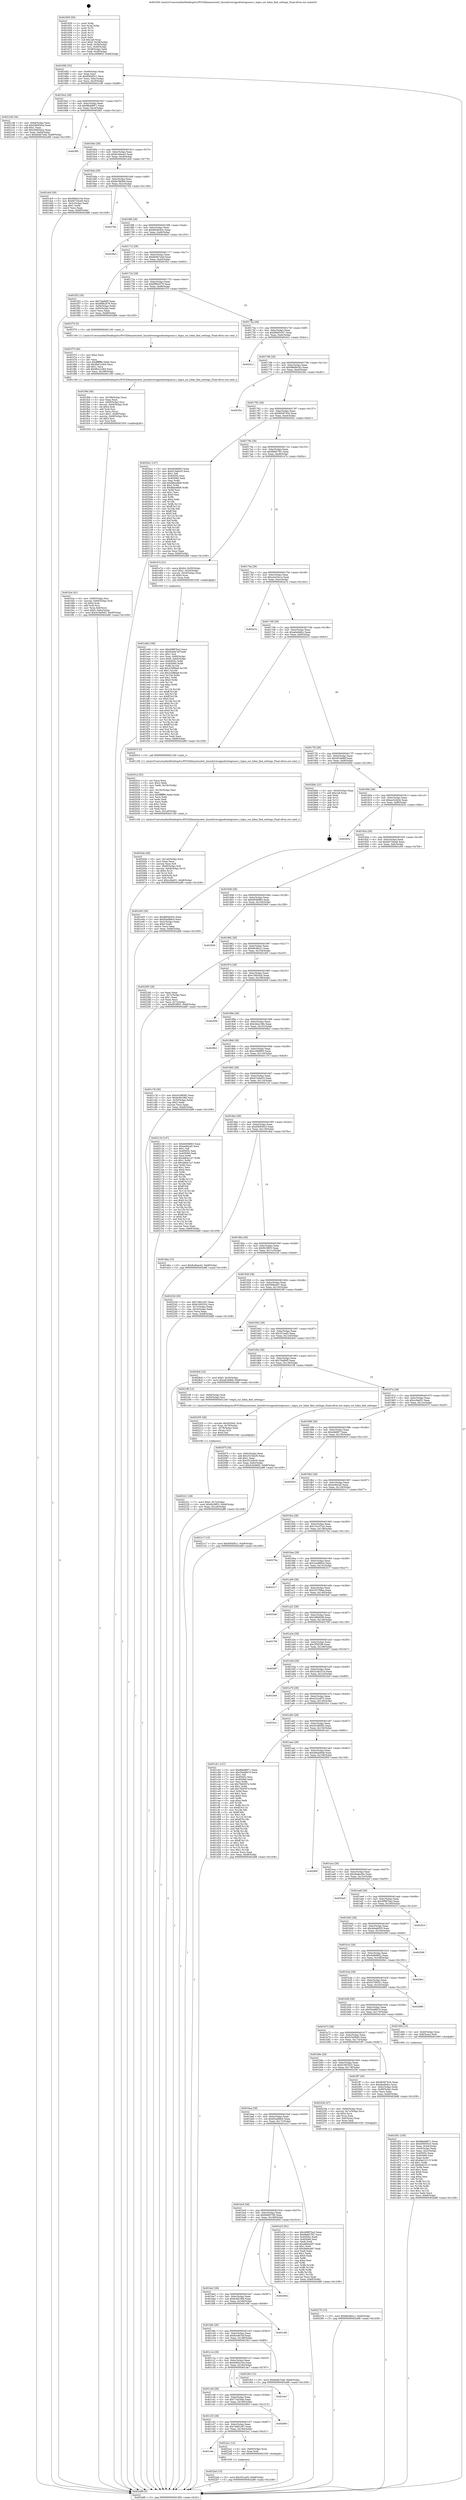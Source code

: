 digraph "0x401650" {
  label = "0x401650 (/mnt/c/Users/mathe/Desktop/tcc/POCII/binaries/extr_linuxdriversgpudrmtegrasor.c_tegra_sor_hdmi_find_settings_Final-ollvm.out::main(0))"
  labelloc = "t"
  node[shape=record]

  Entry [label="",width=0.3,height=0.3,shape=circle,fillcolor=black,style=filled]
  "0x401682" [label="{
     0x401682 [32]\l
     | [instrs]\l
     &nbsp;&nbsp;0x401682 \<+6\>: mov -0xb8(%rbp),%eax\l
     &nbsp;&nbsp;0x401688 \<+2\>: mov %eax,%ecx\l
     &nbsp;&nbsp;0x40168a \<+6\>: sub $0x8564f5c1,%ecx\l
     &nbsp;&nbsp;0x401690 \<+6\>: mov %eax,-0xbc(%rbp)\l
     &nbsp;&nbsp;0x401696 \<+6\>: mov %ecx,-0xc0(%rbp)\l
     &nbsp;&nbsp;0x40169c \<+6\>: je 00000000004021d6 \<main+0xb86\>\l
  }"]
  "0x4021d6" [label="{
     0x4021d6 [34]\l
     | [instrs]\l
     &nbsp;&nbsp;0x4021d6 \<+3\>: mov -0x64(%rbp),%eax\l
     &nbsp;&nbsp;0x4021d9 \<+5\>: sub $0x26693d2a,%eax\l
     &nbsp;&nbsp;0x4021de \<+3\>: add $0x1,%eax\l
     &nbsp;&nbsp;0x4021e1 \<+5\>: add $0x26693d2a,%eax\l
     &nbsp;&nbsp;0x4021e6 \<+3\>: mov %eax,-0x64(%rbp)\l
     &nbsp;&nbsp;0x4021e9 \<+10\>: movl $0x8d4b7e4d,-0xb8(%rbp)\l
     &nbsp;&nbsp;0x4021f3 \<+5\>: jmp 0000000000402a88 \<main+0x1438\>\l
  }"]
  "0x4016a2" [label="{
     0x4016a2 [28]\l
     | [instrs]\l
     &nbsp;&nbsp;0x4016a2 \<+5\>: jmp 00000000004016a7 \<main+0x57\>\l
     &nbsp;&nbsp;0x4016a7 \<+6\>: mov -0xbc(%rbp),%eax\l
     &nbsp;&nbsp;0x4016ad \<+5\>: sub $0x88ab8971,%eax\l
     &nbsp;&nbsp;0x4016b2 \<+6\>: mov %eax,-0xc4(%rbp)\l
     &nbsp;&nbsp;0x4016b8 \<+6\>: je 00000000004028f1 \<main+0x12a1\>\l
  }"]
  Exit [label="",width=0.3,height=0.3,shape=circle,fillcolor=black,style=filled,peripheries=2]
  "0x4028f1" [label="{
     0x4028f1\l
  }", style=dashed]
  "0x4016be" [label="{
     0x4016be [28]\l
     | [instrs]\l
     &nbsp;&nbsp;0x4016be \<+5\>: jmp 00000000004016c3 \<main+0x73\>\l
     &nbsp;&nbsp;0x4016c3 \<+6\>: mov -0xbc(%rbp),%eax\l
     &nbsp;&nbsp;0x4016c9 \<+5\>: sub $0x8c40ae43,%eax\l
     &nbsp;&nbsp;0x4016ce \<+6\>: mov %eax,-0xc8(%rbp)\l
     &nbsp;&nbsp;0x4016d4 \<+6\>: je 0000000000401dc9 \<main+0x779\>\l
  }"]
  "0x4022ad" [label="{
     0x4022ad [15]\l
     | [instrs]\l
     &nbsp;&nbsp;0x4022ad \<+10\>: movl $0x351eaf3,-0xb8(%rbp)\l
     &nbsp;&nbsp;0x4022b7 \<+5\>: jmp 0000000000402a88 \<main+0x1438\>\l
  }"]
  "0x401dc9" [label="{
     0x401dc9 [30]\l
     | [instrs]\l
     &nbsp;&nbsp;0x401dc9 \<+5\>: mov $0x6d62e10a,%eax\l
     &nbsp;&nbsp;0x401dce \<+5\>: mov $0xb6734ce8,%ecx\l
     &nbsp;&nbsp;0x401dd3 \<+3\>: mov -0x2c(%rbp),%edx\l
     &nbsp;&nbsp;0x401dd6 \<+3\>: cmp $0x1,%edx\l
     &nbsp;&nbsp;0x401dd9 \<+3\>: cmovl %ecx,%eax\l
     &nbsp;&nbsp;0x401ddc \<+6\>: mov %eax,-0xb8(%rbp)\l
     &nbsp;&nbsp;0x401de2 \<+5\>: jmp 0000000000402a88 \<main+0x1438\>\l
  }"]
  "0x4016da" [label="{
     0x4016da [28]\l
     | [instrs]\l
     &nbsp;&nbsp;0x4016da \<+5\>: jmp 00000000004016df \<main+0x8f\>\l
     &nbsp;&nbsp;0x4016df \<+6\>: mov -0xbc(%rbp),%eax\l
     &nbsp;&nbsp;0x4016e5 \<+5\>: sub $0x8c5fa0b9,%eax\l
     &nbsp;&nbsp;0x4016ea \<+6\>: mov %eax,-0xcc(%rbp)\l
     &nbsp;&nbsp;0x4016f0 \<+6\>: je 00000000004027bb \<main+0x116b\>\l
  }"]
  "0x401c6e" [label="{
     0x401c6e\l
  }", style=dashed]
  "0x4027bb" [label="{
     0x4027bb\l
  }", style=dashed]
  "0x4016f6" [label="{
     0x4016f6 [28]\l
     | [instrs]\l
     &nbsp;&nbsp;0x4016f6 \<+5\>: jmp 00000000004016fb \<main+0xab\>\l
     &nbsp;&nbsp;0x4016fb \<+6\>: mov -0xbc(%rbp),%eax\l
     &nbsp;&nbsp;0x401701 \<+5\>: sub $0x8d04043c,%eax\l
     &nbsp;&nbsp;0x401706 \<+6\>: mov %eax,-0xd0(%rbp)\l
     &nbsp;&nbsp;0x40170c \<+6\>: je 00000000004028a3 \<main+0x1253\>\l
  }"]
  "0x4022a1" [label="{
     0x4022a1 [12]\l
     | [instrs]\l
     &nbsp;&nbsp;0x4022a1 \<+4\>: mov -0x60(%rbp),%rax\l
     &nbsp;&nbsp;0x4022a5 \<+3\>: mov %rax,%rdi\l
     &nbsp;&nbsp;0x4022a8 \<+5\>: call 0000000000401030 \<free@plt\>\l
     | [calls]\l
     &nbsp;&nbsp;0x401030 \{1\} (unknown)\l
  }"]
  "0x4028a3" [label="{
     0x4028a3\l
  }", style=dashed]
  "0x401712" [label="{
     0x401712 [28]\l
     | [instrs]\l
     &nbsp;&nbsp;0x401712 \<+5\>: jmp 0000000000401717 \<main+0xc7\>\l
     &nbsp;&nbsp;0x401717 \<+6\>: mov -0xbc(%rbp),%eax\l
     &nbsp;&nbsp;0x40171d \<+5\>: sub $0x8d4b7e4d,%eax\l
     &nbsp;&nbsp;0x401722 \<+6\>: mov %eax,-0xd4(%rbp)\l
     &nbsp;&nbsp;0x401728 \<+6\>: je 0000000000401f52 \<main+0x902\>\l
  }"]
  "0x401c52" [label="{
     0x401c52 [28]\l
     | [instrs]\l
     &nbsp;&nbsp;0x401c52 \<+5\>: jmp 0000000000401c57 \<main+0x607\>\l
     &nbsp;&nbsp;0x401c57 \<+6\>: mov -0xbc(%rbp),%eax\l
     &nbsp;&nbsp;0x401c5d \<+5\>: sub $0x7e8d1e97,%eax\l
     &nbsp;&nbsp;0x401c62 \<+6\>: mov %eax,-0x194(%rbp)\l
     &nbsp;&nbsp;0x401c68 \<+6\>: je 00000000004022a1 \<main+0xc51\>\l
  }"]
  "0x401f52" [label="{
     0x401f52 [30]\l
     | [instrs]\l
     &nbsp;&nbsp;0x401f52 \<+5\>: mov $0x76afb85,%eax\l
     &nbsp;&nbsp;0x401f57 \<+5\>: mov $0x8f9b2079,%ecx\l
     &nbsp;&nbsp;0x401f5c \<+3\>: mov -0x64(%rbp),%edx\l
     &nbsp;&nbsp;0x401f5f \<+3\>: cmp -0x54(%rbp),%edx\l
     &nbsp;&nbsp;0x401f62 \<+3\>: cmovl %ecx,%eax\l
     &nbsp;&nbsp;0x401f65 \<+6\>: mov %eax,-0xb8(%rbp)\l
     &nbsp;&nbsp;0x401f6b \<+5\>: jmp 0000000000402a88 \<main+0x1438\>\l
  }"]
  "0x40172e" [label="{
     0x40172e [28]\l
     | [instrs]\l
     &nbsp;&nbsp;0x40172e \<+5\>: jmp 0000000000401733 \<main+0xe3\>\l
     &nbsp;&nbsp;0x401733 \<+6\>: mov -0xbc(%rbp),%eax\l
     &nbsp;&nbsp;0x401739 \<+5\>: sub $0x8f9b2079,%eax\l
     &nbsp;&nbsp;0x40173e \<+6\>: mov %eax,-0xd8(%rbp)\l
     &nbsp;&nbsp;0x401744 \<+6\>: je 0000000000401f70 \<main+0x920\>\l
  }"]
  "0x402863" [label="{
     0x402863\l
  }", style=dashed]
  "0x401f70" [label="{
     0x401f70 [5]\l
     | [instrs]\l
     &nbsp;&nbsp;0x401f70 \<+5\>: call 0000000000401160 \<next_i\>\l
     | [calls]\l
     &nbsp;&nbsp;0x401160 \{1\} (/mnt/c/Users/mathe/Desktop/tcc/POCII/binaries/extr_linuxdriversgpudrmtegrasor.c_tegra_sor_hdmi_find_settings_Final-ollvm.out::next_i)\l
  }"]
  "0x40174a" [label="{
     0x40174a [28]\l
     | [instrs]\l
     &nbsp;&nbsp;0x40174a \<+5\>: jmp 000000000040174f \<main+0xff\>\l
     &nbsp;&nbsp;0x40174f \<+6\>: mov -0xbc(%rbp),%eax\l
     &nbsp;&nbsp;0x401755 \<+5\>: sub $0x98d05347,%eax\l
     &nbsp;&nbsp;0x40175a \<+6\>: mov %eax,-0xdc(%rbp)\l
     &nbsp;&nbsp;0x401760 \<+6\>: je 000000000040241c \<main+0xdcc\>\l
  }"]
  "0x401c36" [label="{
     0x401c36 [28]\l
     | [instrs]\l
     &nbsp;&nbsp;0x401c36 \<+5\>: jmp 0000000000401c3b \<main+0x5eb\>\l
     &nbsp;&nbsp;0x401c3b \<+6\>: mov -0xbc(%rbp),%eax\l
     &nbsp;&nbsp;0x401c41 \<+5\>: sub $0x77af24de,%eax\l
     &nbsp;&nbsp;0x401c46 \<+6\>: mov %eax,-0x190(%rbp)\l
     &nbsp;&nbsp;0x401c4c \<+6\>: je 0000000000402863 \<main+0x1213\>\l
  }"]
  "0x40241c" [label="{
     0x40241c\l
  }", style=dashed]
  "0x401766" [label="{
     0x401766 [28]\l
     | [instrs]\l
     &nbsp;&nbsp;0x401766 \<+5\>: jmp 000000000040176b \<main+0x11b\>\l
     &nbsp;&nbsp;0x40176b \<+6\>: mov -0xbc(%rbp),%eax\l
     &nbsp;&nbsp;0x401771 \<+5\>: sub $0x99b9b343,%eax\l
     &nbsp;&nbsp;0x401776 \<+6\>: mov %eax,-0xe0(%rbp)\l
     &nbsp;&nbsp;0x40177c \<+6\>: je 00000000004022bc \<main+0xc6c\>\l
  }"]
  "0x401de7" [label="{
     0x401de7\l
  }", style=dashed]
  "0x4022bc" [label="{
     0x4022bc\l
  }", style=dashed]
  "0x401782" [label="{
     0x401782 [28]\l
     | [instrs]\l
     &nbsp;&nbsp;0x401782 \<+5\>: jmp 0000000000401787 \<main+0x137\>\l
     &nbsp;&nbsp;0x401787 \<+6\>: mov -0xbc(%rbp),%eax\l
     &nbsp;&nbsp;0x40178d \<+5\>: sub $0x9b587434,%eax\l
     &nbsp;&nbsp;0x401792 \<+6\>: mov %eax,-0xe4(%rbp)\l
     &nbsp;&nbsp;0x401798 \<+6\>: je 00000000004020a1 \<main+0xa51\>\l
  }"]
  "0x402276" [label="{
     0x402276 [15]\l
     | [instrs]\l
     &nbsp;&nbsp;0x402276 \<+10\>: movl $0xb8cd6a1c,-0xb8(%rbp)\l
     &nbsp;&nbsp;0x402280 \<+5\>: jmp 0000000000402a88 \<main+0x1438\>\l
  }"]
  "0x4020a1" [label="{
     0x4020a1 [147]\l
     | [instrs]\l
     &nbsp;&nbsp;0x4020a1 \<+5\>: mov $0xb836fd63,%eax\l
     &nbsp;&nbsp;0x4020a6 \<+5\>: mov $0xd15e6a33,%ecx\l
     &nbsp;&nbsp;0x4020ab \<+2\>: mov $0x1,%dl\l
     &nbsp;&nbsp;0x4020ad \<+7\>: mov 0x40505c,%esi\l
     &nbsp;&nbsp;0x4020b4 \<+7\>: mov 0x405060,%edi\l
     &nbsp;&nbsp;0x4020bb \<+3\>: mov %esi,%r8d\l
     &nbsp;&nbsp;0x4020be \<+7\>: add $0xfbbe48d8,%r8d\l
     &nbsp;&nbsp;0x4020c5 \<+4\>: sub $0x1,%r8d\l
     &nbsp;&nbsp;0x4020c9 \<+7\>: sub $0xfbbe48d8,%r8d\l
     &nbsp;&nbsp;0x4020d0 \<+4\>: imul %r8d,%esi\l
     &nbsp;&nbsp;0x4020d4 \<+3\>: and $0x1,%esi\l
     &nbsp;&nbsp;0x4020d7 \<+3\>: cmp $0x0,%esi\l
     &nbsp;&nbsp;0x4020da \<+4\>: sete %r9b\l
     &nbsp;&nbsp;0x4020de \<+3\>: cmp $0xa,%edi\l
     &nbsp;&nbsp;0x4020e1 \<+4\>: setl %r10b\l
     &nbsp;&nbsp;0x4020e5 \<+3\>: mov %r9b,%r11b\l
     &nbsp;&nbsp;0x4020e8 \<+4\>: xor $0xff,%r11b\l
     &nbsp;&nbsp;0x4020ec \<+3\>: mov %r10b,%bl\l
     &nbsp;&nbsp;0x4020ef \<+3\>: xor $0xff,%bl\l
     &nbsp;&nbsp;0x4020f2 \<+3\>: xor $0x0,%dl\l
     &nbsp;&nbsp;0x4020f5 \<+3\>: mov %r11b,%r14b\l
     &nbsp;&nbsp;0x4020f8 \<+4\>: and $0x0,%r14b\l
     &nbsp;&nbsp;0x4020fc \<+3\>: and %dl,%r9b\l
     &nbsp;&nbsp;0x4020ff \<+3\>: mov %bl,%r15b\l
     &nbsp;&nbsp;0x402102 \<+4\>: and $0x0,%r15b\l
     &nbsp;&nbsp;0x402106 \<+3\>: and %dl,%r10b\l
     &nbsp;&nbsp;0x402109 \<+3\>: or %r9b,%r14b\l
     &nbsp;&nbsp;0x40210c \<+3\>: or %r10b,%r15b\l
     &nbsp;&nbsp;0x40210f \<+3\>: xor %r15b,%r14b\l
     &nbsp;&nbsp;0x402112 \<+3\>: or %bl,%r11b\l
     &nbsp;&nbsp;0x402115 \<+4\>: xor $0xff,%r11b\l
     &nbsp;&nbsp;0x402119 \<+3\>: or $0x0,%dl\l
     &nbsp;&nbsp;0x40211c \<+3\>: and %dl,%r11b\l
     &nbsp;&nbsp;0x40211f \<+3\>: or %r11b,%r14b\l
     &nbsp;&nbsp;0x402122 \<+4\>: test $0x1,%r14b\l
     &nbsp;&nbsp;0x402126 \<+3\>: cmovne %ecx,%eax\l
     &nbsp;&nbsp;0x402129 \<+6\>: mov %eax,-0xb8(%rbp)\l
     &nbsp;&nbsp;0x40212f \<+5\>: jmp 0000000000402a88 \<main+0x1438\>\l
  }"]
  "0x40179e" [label="{
     0x40179e [28]\l
     | [instrs]\l
     &nbsp;&nbsp;0x40179e \<+5\>: jmp 00000000004017a3 \<main+0x153\>\l
     &nbsp;&nbsp;0x4017a3 \<+6\>: mov -0xbc(%rbp),%eax\l
     &nbsp;&nbsp;0x4017a9 \<+5\>: sub $0x9b8d75f1,%eax\l
     &nbsp;&nbsp;0x4017ae \<+6\>: mov %eax,-0xe8(%rbp)\l
     &nbsp;&nbsp;0x4017b4 \<+6\>: je 0000000000401e7e \<main+0x82e\>\l
  }"]
  "0x402221" [label="{
     0x402221 [28]\l
     | [instrs]\l
     &nbsp;&nbsp;0x402221 \<+7\>: movl $0x0,-0x7c(%rbp)\l
     &nbsp;&nbsp;0x402228 \<+10\>: movl $0xf0c5ff25,-0xb8(%rbp)\l
     &nbsp;&nbsp;0x402232 \<+6\>: mov %eax,-0x1a4(%rbp)\l
     &nbsp;&nbsp;0x402238 \<+5\>: jmp 0000000000402a88 \<main+0x1438\>\l
  }"]
  "0x401e7e" [label="{
     0x401e7e [31]\l
     | [instrs]\l
     &nbsp;&nbsp;0x401e7e \<+8\>: movq $0x64,-0x50(%rbp)\l
     &nbsp;&nbsp;0x401e86 \<+7\>: movl $0x1,-0x54(%rbp)\l
     &nbsp;&nbsp;0x401e8d \<+4\>: movslq -0x54(%rbp),%rax\l
     &nbsp;&nbsp;0x401e91 \<+4\>: shl $0x4,%rax\l
     &nbsp;&nbsp;0x401e95 \<+3\>: mov %rax,%rdi\l
     &nbsp;&nbsp;0x401e98 \<+5\>: call 0000000000401050 \<malloc@plt\>\l
     | [calls]\l
     &nbsp;&nbsp;0x401050 \{1\} (unknown)\l
  }"]
  "0x4017ba" [label="{
     0x4017ba [28]\l
     | [instrs]\l
     &nbsp;&nbsp;0x4017ba \<+5\>: jmp 00000000004017bf \<main+0x16f\>\l
     &nbsp;&nbsp;0x4017bf \<+6\>: mov -0xbc(%rbp),%eax\l
     &nbsp;&nbsp;0x4017c5 \<+5\>: sub $0xa2a33a1a,%eax\l
     &nbsp;&nbsp;0x4017ca \<+6\>: mov %eax,-0xec(%rbp)\l
     &nbsp;&nbsp;0x4017d0 \<+6\>: je 0000000000402a7e \<main+0x142e\>\l
  }"]
  "0x402205" [label="{
     0x402205 [28]\l
     | [instrs]\l
     &nbsp;&nbsp;0x402205 \<+10\>: movabs $0x4030d1,%rdi\l
     &nbsp;&nbsp;0x40220f \<+4\>: mov %rax,-0x78(%rbp)\l
     &nbsp;&nbsp;0x402213 \<+4\>: mov -0x78(%rbp),%rax\l
     &nbsp;&nbsp;0x402217 \<+3\>: mov (%rax),%rsi\l
     &nbsp;&nbsp;0x40221a \<+2\>: mov $0x0,%al\l
     &nbsp;&nbsp;0x40221c \<+5\>: call 0000000000401040 \<printf@plt\>\l
     | [calls]\l
     &nbsp;&nbsp;0x401040 \{1\} (unknown)\l
  }"]
  "0x402a7e" [label="{
     0x402a7e\l
  }", style=dashed]
  "0x4017d6" [label="{
     0x4017d6 [28]\l
     | [instrs]\l
     &nbsp;&nbsp;0x4017d6 \<+5\>: jmp 00000000004017db \<main+0x18b\>\l
     &nbsp;&nbsp;0x4017db \<+6\>: mov -0xbc(%rbp),%eax\l
     &nbsp;&nbsp;0x4017e1 \<+5\>: sub $0xa6a9e8cc,%eax\l
     &nbsp;&nbsp;0x4017e6 \<+6\>: mov %eax,-0xf0(%rbp)\l
     &nbsp;&nbsp;0x4017ec \<+6\>: je 0000000000402015 \<main+0x9c5\>\l
  }"]
  "0x40204e" [label="{
     0x40204e [49]\l
     | [instrs]\l
     &nbsp;&nbsp;0x40204e \<+6\>: mov -0x1a0(%rbp),%ecx\l
     &nbsp;&nbsp;0x402054 \<+3\>: imul %eax,%ecx\l
     &nbsp;&nbsp;0x402057 \<+3\>: movslq %ecx,%r8\l
     &nbsp;&nbsp;0x40205a \<+4\>: mov -0x60(%rbp),%r9\l
     &nbsp;&nbsp;0x40205e \<+4\>: movslq -0x64(%rbp),%r10\l
     &nbsp;&nbsp;0x402062 \<+4\>: shl $0x4,%r10\l
     &nbsp;&nbsp;0x402066 \<+3\>: add %r10,%r9\l
     &nbsp;&nbsp;0x402069 \<+4\>: mov 0x8(%r9),%r9\l
     &nbsp;&nbsp;0x40206d \<+3\>: mov %r8,(%r9)\l
     &nbsp;&nbsp;0x402070 \<+10\>: movl $0xcc9ad31,-0xb8(%rbp)\l
     &nbsp;&nbsp;0x40207a \<+5\>: jmp 0000000000402a88 \<main+0x1438\>\l
  }"]
  "0x402015" [label="{
     0x402015 [5]\l
     | [instrs]\l
     &nbsp;&nbsp;0x402015 \<+5\>: call 0000000000401160 \<next_i\>\l
     | [calls]\l
     &nbsp;&nbsp;0x401160 \{1\} (/mnt/c/Users/mathe/Desktop/tcc/POCII/binaries/extr_linuxdriversgpudrmtegrasor.c_tegra_sor_hdmi_find_settings_Final-ollvm.out::next_i)\l
  }"]
  "0x4017f2" [label="{
     0x4017f2 [28]\l
     | [instrs]\l
     &nbsp;&nbsp;0x4017f2 \<+5\>: jmp 00000000004017f7 \<main+0x1a7\>\l
     &nbsp;&nbsp;0x4017f7 \<+6\>: mov -0xbc(%rbp),%eax\l
     &nbsp;&nbsp;0x4017fd \<+5\>: sub $0xa81fe86f,%eax\l
     &nbsp;&nbsp;0x401802 \<+6\>: mov %eax,-0xf4(%rbp)\l
     &nbsp;&nbsp;0x401808 \<+6\>: je 00000000004028dc \<main+0x128c\>\l
  }"]
  "0x40201a" [label="{
     0x40201a [52]\l
     | [instrs]\l
     &nbsp;&nbsp;0x40201a \<+2\>: xor %ecx,%ecx\l
     &nbsp;&nbsp;0x40201c \<+5\>: mov $0x2,%edx\l
     &nbsp;&nbsp;0x402021 \<+6\>: mov %edx,-0x19c(%rbp)\l
     &nbsp;&nbsp;0x402027 \<+1\>: cltd\l
     &nbsp;&nbsp;0x402028 \<+6\>: mov -0x19c(%rbp),%esi\l
     &nbsp;&nbsp;0x40202e \<+2\>: idiv %esi\l
     &nbsp;&nbsp;0x402030 \<+6\>: imul $0xfffffffe,%edx,%edx\l
     &nbsp;&nbsp;0x402036 \<+2\>: mov %ecx,%edi\l
     &nbsp;&nbsp;0x402038 \<+2\>: sub %edx,%edi\l
     &nbsp;&nbsp;0x40203a \<+2\>: mov %ecx,%edx\l
     &nbsp;&nbsp;0x40203c \<+3\>: sub $0x1,%edx\l
     &nbsp;&nbsp;0x40203f \<+2\>: add %edx,%edi\l
     &nbsp;&nbsp;0x402041 \<+2\>: sub %edi,%ecx\l
     &nbsp;&nbsp;0x402043 \<+6\>: mov %ecx,-0x1a0(%rbp)\l
     &nbsp;&nbsp;0x402049 \<+5\>: call 0000000000401160 \<next_i\>\l
     | [calls]\l
     &nbsp;&nbsp;0x401160 \{1\} (/mnt/c/Users/mathe/Desktop/tcc/POCII/binaries/extr_linuxdriversgpudrmtegrasor.c_tegra_sor_hdmi_find_settings_Final-ollvm.out::next_i)\l
  }"]
  "0x4028dc" [label="{
     0x4028dc [21]\l
     | [instrs]\l
     &nbsp;&nbsp;0x4028dc \<+3\>: mov -0x34(%rbp),%eax\l
     &nbsp;&nbsp;0x4028df \<+7\>: add $0x1a8,%rsp\l
     &nbsp;&nbsp;0x4028e6 \<+1\>: pop %rbx\l
     &nbsp;&nbsp;0x4028e7 \<+2\>: pop %r12\l
     &nbsp;&nbsp;0x4028e9 \<+2\>: pop %r13\l
     &nbsp;&nbsp;0x4028eb \<+2\>: pop %r14\l
     &nbsp;&nbsp;0x4028ed \<+2\>: pop %r15\l
     &nbsp;&nbsp;0x4028ef \<+1\>: pop %rbp\l
     &nbsp;&nbsp;0x4028f0 \<+1\>: ret\l
  }"]
  "0x40180e" [label="{
     0x40180e [28]\l
     | [instrs]\l
     &nbsp;&nbsp;0x40180e \<+5\>: jmp 0000000000401813 \<main+0x1c3\>\l
     &nbsp;&nbsp;0x401813 \<+6\>: mov -0xbc(%rbp),%eax\l
     &nbsp;&nbsp;0x401819 \<+5\>: sub $0xaa3c4b3e,%eax\l
     &nbsp;&nbsp;0x40181e \<+6\>: mov %eax,-0xf8(%rbp)\l
     &nbsp;&nbsp;0x401824 \<+6\>: je 000000000040263c \<main+0xfec\>\l
  }"]
  "0x401fce" [label="{
     0x401fce [41]\l
     | [instrs]\l
     &nbsp;&nbsp;0x401fce \<+4\>: mov -0x60(%rbp),%rsi\l
     &nbsp;&nbsp;0x401fd2 \<+4\>: movslq -0x64(%rbp),%rdi\l
     &nbsp;&nbsp;0x401fd6 \<+4\>: shl $0x4,%rdi\l
     &nbsp;&nbsp;0x401fda \<+3\>: add %rdi,%rsi\l
     &nbsp;&nbsp;0x401fdd \<+4\>: mov %rax,0x8(%rsi)\l
     &nbsp;&nbsp;0x401fe1 \<+7\>: movl $0x0,-0x6c(%rbp)\l
     &nbsp;&nbsp;0x401fe8 \<+10\>: movl $0x5c5e0b93,-0xb8(%rbp)\l
     &nbsp;&nbsp;0x401ff2 \<+5\>: jmp 0000000000402a88 \<main+0x1438\>\l
  }"]
  "0x40263c" [label="{
     0x40263c\l
  }", style=dashed]
  "0x40182a" [label="{
     0x40182a [28]\l
     | [instrs]\l
     &nbsp;&nbsp;0x40182a \<+5\>: jmp 000000000040182f \<main+0x1df\>\l
     &nbsp;&nbsp;0x40182f \<+6\>: mov -0xbc(%rbp),%eax\l
     &nbsp;&nbsp;0x401835 \<+5\>: sub $0xb6734ce8,%eax\l
     &nbsp;&nbsp;0x40183a \<+6\>: mov %eax,-0xfc(%rbp)\l
     &nbsp;&nbsp;0x401840 \<+6\>: je 0000000000401e05 \<main+0x7b5\>\l
  }"]
  "0x401f9d" [label="{
     0x401f9d [49]\l
     | [instrs]\l
     &nbsp;&nbsp;0x401f9d \<+6\>: mov -0x198(%rbp),%ecx\l
     &nbsp;&nbsp;0x401fa3 \<+3\>: imul %eax,%ecx\l
     &nbsp;&nbsp;0x401fa6 \<+4\>: mov -0x60(%rbp),%rsi\l
     &nbsp;&nbsp;0x401faa \<+4\>: movslq -0x64(%rbp),%rdi\l
     &nbsp;&nbsp;0x401fae \<+4\>: shl $0x4,%rdi\l
     &nbsp;&nbsp;0x401fb2 \<+3\>: add %rdi,%rsi\l
     &nbsp;&nbsp;0x401fb5 \<+2\>: mov %ecx,(%rsi)\l
     &nbsp;&nbsp;0x401fb7 \<+7\>: movl $0x1,-0x68(%rbp)\l
     &nbsp;&nbsp;0x401fbe \<+4\>: movslq -0x68(%rbp),%rsi\l
     &nbsp;&nbsp;0x401fc2 \<+4\>: shl $0x3,%rsi\l
     &nbsp;&nbsp;0x401fc6 \<+3\>: mov %rsi,%rdi\l
     &nbsp;&nbsp;0x401fc9 \<+5\>: call 0000000000401050 \<malloc@plt\>\l
     | [calls]\l
     &nbsp;&nbsp;0x401050 \{1\} (unknown)\l
  }"]
  "0x401e05" [label="{
     0x401e05 [30]\l
     | [instrs]\l
     &nbsp;&nbsp;0x401e05 \<+5\>: mov $0x8d04043c,%eax\l
     &nbsp;&nbsp;0x401e0a \<+5\>: mov $0x65ad89c0,%ecx\l
     &nbsp;&nbsp;0x401e0f \<+3\>: mov -0x2c(%rbp),%edx\l
     &nbsp;&nbsp;0x401e12 \<+3\>: cmp $0x0,%edx\l
     &nbsp;&nbsp;0x401e15 \<+3\>: cmove %ecx,%eax\l
     &nbsp;&nbsp;0x401e18 \<+6\>: mov %eax,-0xb8(%rbp)\l
     &nbsp;&nbsp;0x401e1e \<+5\>: jmp 0000000000402a88 \<main+0x1438\>\l
  }"]
  "0x401846" [label="{
     0x401846 [28]\l
     | [instrs]\l
     &nbsp;&nbsp;0x401846 \<+5\>: jmp 000000000040184b \<main+0x1fb\>\l
     &nbsp;&nbsp;0x40184b \<+6\>: mov -0xbc(%rbp),%eax\l
     &nbsp;&nbsp;0x401851 \<+5\>: sub $0xb836fd63,%eax\l
     &nbsp;&nbsp;0x401856 \<+6\>: mov %eax,-0x100(%rbp)\l
     &nbsp;&nbsp;0x40185c \<+6\>: je 0000000000402949 \<main+0x12f9\>\l
  }"]
  "0x401f75" [label="{
     0x401f75 [40]\l
     | [instrs]\l
     &nbsp;&nbsp;0x401f75 \<+5\>: mov $0x2,%ecx\l
     &nbsp;&nbsp;0x401f7a \<+1\>: cltd\l
     &nbsp;&nbsp;0x401f7b \<+2\>: idiv %ecx\l
     &nbsp;&nbsp;0x401f7d \<+6\>: imul $0xfffffffe,%edx,%ecx\l
     &nbsp;&nbsp;0x401f83 \<+6\>: sub $0x9b41e3b5,%ecx\l
     &nbsp;&nbsp;0x401f89 \<+3\>: add $0x1,%ecx\l
     &nbsp;&nbsp;0x401f8c \<+6\>: add $0x9b41e3b5,%ecx\l
     &nbsp;&nbsp;0x401f92 \<+6\>: mov %ecx,-0x198(%rbp)\l
     &nbsp;&nbsp;0x401f98 \<+5\>: call 0000000000401160 \<next_i\>\l
     | [calls]\l
     &nbsp;&nbsp;0x401160 \{1\} (/mnt/c/Users/mathe/Desktop/tcc/POCII/binaries/extr_linuxdriversgpudrmtegrasor.c_tegra_sor_hdmi_find_settings_Final-ollvm.out::next_i)\l
  }"]
  "0x402949" [label="{
     0x402949\l
  }", style=dashed]
  "0x401862" [label="{
     0x401862 [28]\l
     | [instrs]\l
     &nbsp;&nbsp;0x401862 \<+5\>: jmp 0000000000401867 \<main+0x217\>\l
     &nbsp;&nbsp;0x401867 \<+6\>: mov -0xbc(%rbp),%eax\l
     &nbsp;&nbsp;0x40186d \<+5\>: sub $0xb8cd6a1c,%eax\l
     &nbsp;&nbsp;0x401872 \<+6\>: mov %eax,-0x104(%rbp)\l
     &nbsp;&nbsp;0x401878 \<+6\>: je 0000000000402285 \<main+0xc35\>\l
  }"]
  "0x401c1a" [label="{
     0x401c1a [28]\l
     | [instrs]\l
     &nbsp;&nbsp;0x401c1a \<+5\>: jmp 0000000000401c1f \<main+0x5cf\>\l
     &nbsp;&nbsp;0x401c1f \<+6\>: mov -0xbc(%rbp),%eax\l
     &nbsp;&nbsp;0x401c25 \<+5\>: sub $0x6d62e10a,%eax\l
     &nbsp;&nbsp;0x401c2a \<+6\>: mov %eax,-0x18c(%rbp)\l
     &nbsp;&nbsp;0x401c30 \<+6\>: je 0000000000401de7 \<main+0x797\>\l
  }"]
  "0x402285" [label="{
     0x402285 [28]\l
     | [instrs]\l
     &nbsp;&nbsp;0x402285 \<+2\>: xor %eax,%eax\l
     &nbsp;&nbsp;0x402287 \<+3\>: mov -0x7c(%rbp),%ecx\l
     &nbsp;&nbsp;0x40228a \<+3\>: sub $0x1,%eax\l
     &nbsp;&nbsp;0x40228d \<+2\>: sub %eax,%ecx\l
     &nbsp;&nbsp;0x40228f \<+3\>: mov %ecx,-0x7c(%rbp)\l
     &nbsp;&nbsp;0x402292 \<+10\>: movl $0xf0c5ff25,-0xb8(%rbp)\l
     &nbsp;&nbsp;0x40229c \<+5\>: jmp 0000000000402a88 \<main+0x1438\>\l
  }"]
  "0x40187e" [label="{
     0x40187e [28]\l
     | [instrs]\l
     &nbsp;&nbsp;0x40187e \<+5\>: jmp 0000000000401883 \<main+0x233\>\l
     &nbsp;&nbsp;0x401883 \<+6\>: mov -0xbc(%rbp),%eax\l
     &nbsp;&nbsp;0x401889 \<+5\>: sub $0xc18834c0,%eax\l
     &nbsp;&nbsp;0x40188e \<+6\>: mov %eax,-0x108(%rbp)\l
     &nbsp;&nbsp;0x401894 \<+6\>: je 0000000000402958 \<main+0x1308\>\l
  }"]
  "0x401f43" [label="{
     0x401f43 [15]\l
     | [instrs]\l
     &nbsp;&nbsp;0x401f43 \<+10\>: movl $0x8d4b7e4d,-0xb8(%rbp)\l
     &nbsp;&nbsp;0x401f4d \<+5\>: jmp 0000000000402a88 \<main+0x1438\>\l
  }"]
  "0x402958" [label="{
     0x402958\l
  }", style=dashed]
  "0x40189a" [label="{
     0x40189a [28]\l
     | [instrs]\l
     &nbsp;&nbsp;0x40189a \<+5\>: jmp 000000000040189f \<main+0x24f\>\l
     &nbsp;&nbsp;0x40189f \<+6\>: mov -0xbc(%rbp),%eax\l
     &nbsp;&nbsp;0x4018a5 \<+5\>: sub $0xcbba138e,%eax\l
     &nbsp;&nbsp;0x4018aa \<+6\>: mov %eax,-0x10c(%rbp)\l
     &nbsp;&nbsp;0x4018b0 \<+6\>: je 00000000004028b2 \<main+0x1262\>\l
  }"]
  "0x401bfe" [label="{
     0x401bfe [28]\l
     | [instrs]\l
     &nbsp;&nbsp;0x401bfe \<+5\>: jmp 0000000000401c03 \<main+0x5b3\>\l
     &nbsp;&nbsp;0x401c03 \<+6\>: mov -0xbc(%rbp),%eax\l
     &nbsp;&nbsp;0x401c09 \<+5\>: sub $0x6ce847ef,%eax\l
     &nbsp;&nbsp;0x401c0e \<+6\>: mov %eax,-0x188(%rbp)\l
     &nbsp;&nbsp;0x401c14 \<+6\>: je 0000000000401f43 \<main+0x8f3\>\l
  }"]
  "0x4028b2" [label="{
     0x4028b2\l
  }", style=dashed]
  "0x4018b6" [label="{
     0x4018b6 [28]\l
     | [instrs]\l
     &nbsp;&nbsp;0x4018b6 \<+5\>: jmp 00000000004018bb \<main+0x26b\>\l
     &nbsp;&nbsp;0x4018bb \<+6\>: mov -0xbc(%rbp),%eax\l
     &nbsp;&nbsp;0x4018c1 \<+5\>: sub $0xcc068803,%eax\l
     &nbsp;&nbsp;0x4018c6 \<+6\>: mov %eax,-0x110(%rbp)\l
     &nbsp;&nbsp;0x4018cc \<+6\>: je 0000000000401c78 \<main+0x628\>\l
  }"]
  "0x401c96" [label="{
     0x401c96\l
  }", style=dashed]
  "0x401c78" [label="{
     0x401c78 [30]\l
     | [instrs]\l
     &nbsp;&nbsp;0x401c78 \<+5\>: mov $0x45c88582,%eax\l
     &nbsp;&nbsp;0x401c7d \<+5\>: mov $0x6c6619f4,%ecx\l
     &nbsp;&nbsp;0x401c82 \<+3\>: mov -0x30(%rbp),%edx\l
     &nbsp;&nbsp;0x401c85 \<+3\>: cmp $0x2,%edx\l
     &nbsp;&nbsp;0x401c88 \<+3\>: cmovne %ecx,%eax\l
     &nbsp;&nbsp;0x401c8b \<+6\>: mov %eax,-0xb8(%rbp)\l
     &nbsp;&nbsp;0x401c91 \<+5\>: jmp 0000000000402a88 \<main+0x1438\>\l
  }"]
  "0x4018d2" [label="{
     0x4018d2 [28]\l
     | [instrs]\l
     &nbsp;&nbsp;0x4018d2 \<+5\>: jmp 00000000004018d7 \<main+0x287\>\l
     &nbsp;&nbsp;0x4018d7 \<+6\>: mov -0xbc(%rbp),%eax\l
     &nbsp;&nbsp;0x4018dd \<+5\>: sub $0xd15e6a33,%eax\l
     &nbsp;&nbsp;0x4018e2 \<+6\>: mov %eax,-0x114(%rbp)\l
     &nbsp;&nbsp;0x4018e8 \<+6\>: je 0000000000402134 \<main+0xae4\>\l
  }"]
  "0x402a88" [label="{
     0x402a88 [5]\l
     | [instrs]\l
     &nbsp;&nbsp;0x402a88 \<+5\>: jmp 0000000000401682 \<main+0x32\>\l
  }"]
  "0x401650" [label="{
     0x401650 [50]\l
     | [instrs]\l
     &nbsp;&nbsp;0x401650 \<+1\>: push %rbp\l
     &nbsp;&nbsp;0x401651 \<+3\>: mov %rsp,%rbp\l
     &nbsp;&nbsp;0x401654 \<+2\>: push %r15\l
     &nbsp;&nbsp;0x401656 \<+2\>: push %r14\l
     &nbsp;&nbsp;0x401658 \<+2\>: push %r13\l
     &nbsp;&nbsp;0x40165a \<+2\>: push %r12\l
     &nbsp;&nbsp;0x40165c \<+1\>: push %rbx\l
     &nbsp;&nbsp;0x40165d \<+7\>: sub $0x1a8,%rsp\l
     &nbsp;&nbsp;0x401664 \<+7\>: movl $0x0,-0x34(%rbp)\l
     &nbsp;&nbsp;0x40166b \<+3\>: mov %edi,-0x38(%rbp)\l
     &nbsp;&nbsp;0x40166e \<+4\>: mov %rsi,-0x40(%rbp)\l
     &nbsp;&nbsp;0x401672 \<+3\>: mov -0x38(%rbp),%edi\l
     &nbsp;&nbsp;0x401675 \<+3\>: mov %edi,-0x30(%rbp)\l
     &nbsp;&nbsp;0x401678 \<+10\>: movl $0xcc068803,-0xb8(%rbp)\l
  }"]
  "0x401be2" [label="{
     0x401be2 [28]\l
     | [instrs]\l
     &nbsp;&nbsp;0x401be2 \<+5\>: jmp 0000000000401be7 \<main+0x597\>\l
     &nbsp;&nbsp;0x401be7 \<+6\>: mov -0xbc(%rbp),%eax\l
     &nbsp;&nbsp;0x401bed \<+5\>: sub $0x6c6619f4,%eax\l
     &nbsp;&nbsp;0x401bf2 \<+6\>: mov %eax,-0x184(%rbp)\l
     &nbsp;&nbsp;0x401bf8 \<+6\>: je 0000000000401c96 \<main+0x646\>\l
  }"]
  "0x402134" [label="{
     0x402134 [147]\l
     | [instrs]\l
     &nbsp;&nbsp;0x402134 \<+5\>: mov $0xb836fd63,%eax\l
     &nbsp;&nbsp;0x402139 \<+5\>: mov $0xee842a5,%ecx\l
     &nbsp;&nbsp;0x40213e \<+2\>: mov $0x1,%dl\l
     &nbsp;&nbsp;0x402140 \<+7\>: mov 0x40505c,%esi\l
     &nbsp;&nbsp;0x402147 \<+7\>: mov 0x405060,%edi\l
     &nbsp;&nbsp;0x40214e \<+3\>: mov %esi,%r8d\l
     &nbsp;&nbsp;0x402151 \<+7\>: add $0x4d64c1a7,%r8d\l
     &nbsp;&nbsp;0x402158 \<+4\>: sub $0x1,%r8d\l
     &nbsp;&nbsp;0x40215c \<+7\>: sub $0x4d64c1a7,%r8d\l
     &nbsp;&nbsp;0x402163 \<+4\>: imul %r8d,%esi\l
     &nbsp;&nbsp;0x402167 \<+3\>: and $0x1,%esi\l
     &nbsp;&nbsp;0x40216a \<+3\>: cmp $0x0,%esi\l
     &nbsp;&nbsp;0x40216d \<+4\>: sete %r9b\l
     &nbsp;&nbsp;0x402171 \<+3\>: cmp $0xa,%edi\l
     &nbsp;&nbsp;0x402174 \<+4\>: setl %r10b\l
     &nbsp;&nbsp;0x402178 \<+3\>: mov %r9b,%r11b\l
     &nbsp;&nbsp;0x40217b \<+4\>: xor $0xff,%r11b\l
     &nbsp;&nbsp;0x40217f \<+3\>: mov %r10b,%bl\l
     &nbsp;&nbsp;0x402182 \<+3\>: xor $0xff,%bl\l
     &nbsp;&nbsp;0x402185 \<+3\>: xor $0x0,%dl\l
     &nbsp;&nbsp;0x402188 \<+3\>: mov %r11b,%r14b\l
     &nbsp;&nbsp;0x40218b \<+4\>: and $0x0,%r14b\l
     &nbsp;&nbsp;0x40218f \<+3\>: and %dl,%r9b\l
     &nbsp;&nbsp;0x402192 \<+3\>: mov %bl,%r15b\l
     &nbsp;&nbsp;0x402195 \<+4\>: and $0x0,%r15b\l
     &nbsp;&nbsp;0x402199 \<+3\>: and %dl,%r10b\l
     &nbsp;&nbsp;0x40219c \<+3\>: or %r9b,%r14b\l
     &nbsp;&nbsp;0x40219f \<+3\>: or %r10b,%r15b\l
     &nbsp;&nbsp;0x4021a2 \<+3\>: xor %r15b,%r14b\l
     &nbsp;&nbsp;0x4021a5 \<+3\>: or %bl,%r11b\l
     &nbsp;&nbsp;0x4021a8 \<+4\>: xor $0xff,%r11b\l
     &nbsp;&nbsp;0x4021ac \<+3\>: or $0x0,%dl\l
     &nbsp;&nbsp;0x4021af \<+3\>: and %dl,%r11b\l
     &nbsp;&nbsp;0x4021b2 \<+3\>: or %r11b,%r14b\l
     &nbsp;&nbsp;0x4021b5 \<+4\>: test $0x1,%r14b\l
     &nbsp;&nbsp;0x4021b9 \<+3\>: cmovne %ecx,%eax\l
     &nbsp;&nbsp;0x4021bc \<+6\>: mov %eax,-0xb8(%rbp)\l
     &nbsp;&nbsp;0x4021c2 \<+5\>: jmp 0000000000402a88 \<main+0x1438\>\l
  }"]
  "0x4018ee" [label="{
     0x4018ee [28]\l
     | [instrs]\l
     &nbsp;&nbsp;0x4018ee \<+5\>: jmp 00000000004018f3 \<main+0x2a3\>\l
     &nbsp;&nbsp;0x4018f3 \<+6\>: mov -0xbc(%rbp),%eax\l
     &nbsp;&nbsp;0x4018f9 \<+5\>: sub $0xd5693023,%eax\l
     &nbsp;&nbsp;0x4018fe \<+6\>: mov %eax,-0x118(%rbp)\l
     &nbsp;&nbsp;0x401904 \<+6\>: je 0000000000401dba \<main+0x76a\>\l
  }"]
  "0x402664" [label="{
     0x402664\l
  }", style=dashed]
  "0x401dba" [label="{
     0x401dba [15]\l
     | [instrs]\l
     &nbsp;&nbsp;0x401dba \<+10\>: movl $0x8c40ae43,-0xb8(%rbp)\l
     &nbsp;&nbsp;0x401dc4 \<+5\>: jmp 0000000000402a88 \<main+0x1438\>\l
  }"]
  "0x40190a" [label="{
     0x40190a [28]\l
     | [instrs]\l
     &nbsp;&nbsp;0x40190a \<+5\>: jmp 000000000040190f \<main+0x2bf\>\l
     &nbsp;&nbsp;0x40190f \<+6\>: mov -0xbc(%rbp),%eax\l
     &nbsp;&nbsp;0x401915 \<+5\>: sub $0xf0c5ff25,%eax\l
     &nbsp;&nbsp;0x40191a \<+6\>: mov %eax,-0x11c(%rbp)\l
     &nbsp;&nbsp;0x401920 \<+6\>: je 000000000040223d \<main+0xbed\>\l
  }"]
  "0x401e9d" [label="{
     0x401e9d [166]\l
     | [instrs]\l
     &nbsp;&nbsp;0x401e9d \<+5\>: mov $0x49887ba2,%ecx\l
     &nbsp;&nbsp;0x401ea2 \<+5\>: mov $0x6ce847ef,%edx\l
     &nbsp;&nbsp;0x401ea7 \<+3\>: mov $0x1,%sil\l
     &nbsp;&nbsp;0x401eaa \<+4\>: mov %rax,-0x60(%rbp)\l
     &nbsp;&nbsp;0x401eae \<+7\>: movl $0x0,-0x64(%rbp)\l
     &nbsp;&nbsp;0x401eb5 \<+8\>: mov 0x40505c,%r8d\l
     &nbsp;&nbsp;0x401ebd \<+8\>: mov 0x405060,%r9d\l
     &nbsp;&nbsp;0x401ec5 \<+3\>: mov %r8d,%r10d\l
     &nbsp;&nbsp;0x401ec8 \<+7\>: add $0x2c5f8da9,%r10d\l
     &nbsp;&nbsp;0x401ecf \<+4\>: sub $0x1,%r10d\l
     &nbsp;&nbsp;0x401ed3 \<+7\>: sub $0x2c5f8da9,%r10d\l
     &nbsp;&nbsp;0x401eda \<+4\>: imul %r10d,%r8d\l
     &nbsp;&nbsp;0x401ede \<+4\>: and $0x1,%r8d\l
     &nbsp;&nbsp;0x401ee2 \<+4\>: cmp $0x0,%r8d\l
     &nbsp;&nbsp;0x401ee6 \<+4\>: sete %r11b\l
     &nbsp;&nbsp;0x401eea \<+4\>: cmp $0xa,%r9d\l
     &nbsp;&nbsp;0x401eee \<+3\>: setl %bl\l
     &nbsp;&nbsp;0x401ef1 \<+3\>: mov %r11b,%r14b\l
     &nbsp;&nbsp;0x401ef4 \<+4\>: xor $0xff,%r14b\l
     &nbsp;&nbsp;0x401ef8 \<+3\>: mov %bl,%r15b\l
     &nbsp;&nbsp;0x401efb \<+4\>: xor $0xff,%r15b\l
     &nbsp;&nbsp;0x401eff \<+4\>: xor $0x0,%sil\l
     &nbsp;&nbsp;0x401f03 \<+3\>: mov %r14b,%r12b\l
     &nbsp;&nbsp;0x401f06 \<+4\>: and $0x0,%r12b\l
     &nbsp;&nbsp;0x401f0a \<+3\>: and %sil,%r11b\l
     &nbsp;&nbsp;0x401f0d \<+3\>: mov %r15b,%r13b\l
     &nbsp;&nbsp;0x401f10 \<+4\>: and $0x0,%r13b\l
     &nbsp;&nbsp;0x401f14 \<+3\>: and %sil,%bl\l
     &nbsp;&nbsp;0x401f17 \<+3\>: or %r11b,%r12b\l
     &nbsp;&nbsp;0x401f1a \<+3\>: or %bl,%r13b\l
     &nbsp;&nbsp;0x401f1d \<+3\>: xor %r13b,%r12b\l
     &nbsp;&nbsp;0x401f20 \<+3\>: or %r15b,%r14b\l
     &nbsp;&nbsp;0x401f23 \<+4\>: xor $0xff,%r14b\l
     &nbsp;&nbsp;0x401f27 \<+4\>: or $0x0,%sil\l
     &nbsp;&nbsp;0x401f2b \<+3\>: and %sil,%r14b\l
     &nbsp;&nbsp;0x401f2e \<+3\>: or %r14b,%r12b\l
     &nbsp;&nbsp;0x401f31 \<+4\>: test $0x1,%r12b\l
     &nbsp;&nbsp;0x401f35 \<+3\>: cmovne %edx,%ecx\l
     &nbsp;&nbsp;0x401f38 \<+6\>: mov %ecx,-0xb8(%rbp)\l
     &nbsp;&nbsp;0x401f3e \<+5\>: jmp 0000000000402a88 \<main+0x1438\>\l
  }"]
  "0x40223d" [label="{
     0x40223d [30]\l
     | [instrs]\l
     &nbsp;&nbsp;0x40223d \<+5\>: mov $0x7e8d1e97,%eax\l
     &nbsp;&nbsp;0x402242 \<+5\>: mov $0x61803532,%ecx\l
     &nbsp;&nbsp;0x402247 \<+3\>: mov -0x7c(%rbp),%edx\l
     &nbsp;&nbsp;0x40224a \<+3\>: cmp -0x54(%rbp),%edx\l
     &nbsp;&nbsp;0x40224d \<+3\>: cmovl %ecx,%eax\l
     &nbsp;&nbsp;0x402250 \<+6\>: mov %eax,-0xb8(%rbp)\l
     &nbsp;&nbsp;0x402256 \<+5\>: jmp 0000000000402a88 \<main+0x1438\>\l
  }"]
  "0x401926" [label="{
     0x401926 [28]\l
     | [instrs]\l
     &nbsp;&nbsp;0x401926 \<+5\>: jmp 000000000040192b \<main+0x2db\>\l
     &nbsp;&nbsp;0x40192b \<+6\>: mov -0xbc(%rbp),%eax\l
     &nbsp;&nbsp;0x401931 \<+5\>: sub $0xf368a4d7,%eax\l
     &nbsp;&nbsp;0x401936 \<+6\>: mov %eax,-0x120(%rbp)\l
     &nbsp;&nbsp;0x40193c \<+6\>: je 00000000004023f8 \<main+0xda8\>\l
  }"]
  "0x401bc6" [label="{
     0x401bc6 [28]\l
     | [instrs]\l
     &nbsp;&nbsp;0x401bc6 \<+5\>: jmp 0000000000401bcb \<main+0x57b\>\l
     &nbsp;&nbsp;0x401bcb \<+6\>: mov -0xbc(%rbp),%eax\l
     &nbsp;&nbsp;0x401bd1 \<+5\>: sub $0x6bfb5706,%eax\l
     &nbsp;&nbsp;0x401bd6 \<+6\>: mov %eax,-0x180(%rbp)\l
     &nbsp;&nbsp;0x401bdc \<+6\>: je 0000000000402664 \<main+0x1014\>\l
  }"]
  "0x4023f8" [label="{
     0x4023f8\l
  }", style=dashed]
  "0x401942" [label="{
     0x401942 [28]\l
     | [instrs]\l
     &nbsp;&nbsp;0x401942 \<+5\>: jmp 0000000000401947 \<main+0x2f7\>\l
     &nbsp;&nbsp;0x401947 \<+6\>: mov -0xbc(%rbp),%eax\l
     &nbsp;&nbsp;0x40194d \<+5\>: sub $0x351eaf3,%eax\l
     &nbsp;&nbsp;0x401952 \<+6\>: mov %eax,-0x124(%rbp)\l
     &nbsp;&nbsp;0x401958 \<+6\>: je 00000000004028c6 \<main+0x1276\>\l
  }"]
  "0x401e23" [label="{
     0x401e23 [91]\l
     | [instrs]\l
     &nbsp;&nbsp;0x401e23 \<+5\>: mov $0x49887ba2,%eax\l
     &nbsp;&nbsp;0x401e28 \<+5\>: mov $0x9b8d75f1,%ecx\l
     &nbsp;&nbsp;0x401e2d \<+7\>: mov 0x40505c,%edx\l
     &nbsp;&nbsp;0x401e34 \<+7\>: mov 0x405060,%esi\l
     &nbsp;&nbsp;0x401e3b \<+2\>: mov %edx,%edi\l
     &nbsp;&nbsp;0x401e3d \<+6\>: add $0xdd6ee497,%edi\l
     &nbsp;&nbsp;0x401e43 \<+3\>: sub $0x1,%edi\l
     &nbsp;&nbsp;0x401e46 \<+6\>: sub $0xdd6ee497,%edi\l
     &nbsp;&nbsp;0x401e4c \<+3\>: imul %edi,%edx\l
     &nbsp;&nbsp;0x401e4f \<+3\>: and $0x1,%edx\l
     &nbsp;&nbsp;0x401e52 \<+3\>: cmp $0x0,%edx\l
     &nbsp;&nbsp;0x401e55 \<+4\>: sete %r8b\l
     &nbsp;&nbsp;0x401e59 \<+3\>: cmp $0xa,%esi\l
     &nbsp;&nbsp;0x401e5c \<+4\>: setl %r9b\l
     &nbsp;&nbsp;0x401e60 \<+3\>: mov %r8b,%r10b\l
     &nbsp;&nbsp;0x401e63 \<+3\>: and %r9b,%r10b\l
     &nbsp;&nbsp;0x401e66 \<+3\>: xor %r9b,%r8b\l
     &nbsp;&nbsp;0x401e69 \<+3\>: or %r8b,%r10b\l
     &nbsp;&nbsp;0x401e6c \<+4\>: test $0x1,%r10b\l
     &nbsp;&nbsp;0x401e70 \<+3\>: cmovne %ecx,%eax\l
     &nbsp;&nbsp;0x401e73 \<+6\>: mov %eax,-0xb8(%rbp)\l
     &nbsp;&nbsp;0x401e79 \<+5\>: jmp 0000000000402a88 \<main+0x1438\>\l
  }"]
  "0x4028c6" [label="{
     0x4028c6 [22]\l
     | [instrs]\l
     &nbsp;&nbsp;0x4028c6 \<+7\>: movl $0x0,-0x34(%rbp)\l
     &nbsp;&nbsp;0x4028cd \<+10\>: movl $0xa81fe86f,-0xb8(%rbp)\l
     &nbsp;&nbsp;0x4028d7 \<+5\>: jmp 0000000000402a88 \<main+0x1438\>\l
  }"]
  "0x40195e" [label="{
     0x40195e [28]\l
     | [instrs]\l
     &nbsp;&nbsp;0x40195e \<+5\>: jmp 0000000000401963 \<main+0x313\>\l
     &nbsp;&nbsp;0x401963 \<+6\>: mov -0xbc(%rbp),%eax\l
     &nbsp;&nbsp;0x401969 \<+5\>: sub $0x76afb85,%eax\l
     &nbsp;&nbsp;0x40196e \<+6\>: mov %eax,-0x128(%rbp)\l
     &nbsp;&nbsp;0x401974 \<+6\>: je 00000000004021f8 \<main+0xba8\>\l
  }"]
  "0x401baa" [label="{
     0x401baa [28]\l
     | [instrs]\l
     &nbsp;&nbsp;0x401baa \<+5\>: jmp 0000000000401baf \<main+0x55f\>\l
     &nbsp;&nbsp;0x401baf \<+6\>: mov -0xbc(%rbp),%eax\l
     &nbsp;&nbsp;0x401bb5 \<+5\>: sub $0x65ad89c0,%eax\l
     &nbsp;&nbsp;0x401bba \<+6\>: mov %eax,-0x17c(%rbp)\l
     &nbsp;&nbsp;0x401bc0 \<+6\>: je 0000000000401e23 \<main+0x7d3\>\l
  }"]
  "0x4021f8" [label="{
     0x4021f8 [13]\l
     | [instrs]\l
     &nbsp;&nbsp;0x4021f8 \<+4\>: mov -0x60(%rbp),%rdi\l
     &nbsp;&nbsp;0x4021fc \<+4\>: mov -0x50(%rbp),%rsi\l
     &nbsp;&nbsp;0x402200 \<+5\>: call 0000000000401240 \<tegra_sor_hdmi_find_settings\>\l
     | [calls]\l
     &nbsp;&nbsp;0x401240 \{1\} (/mnt/c/Users/mathe/Desktop/tcc/POCII/binaries/extr_linuxdriversgpudrmtegrasor.c_tegra_sor_hdmi_find_settings_Final-ollvm.out::tegra_sor_hdmi_find_settings)\l
  }"]
  "0x40197a" [label="{
     0x40197a [28]\l
     | [instrs]\l
     &nbsp;&nbsp;0x40197a \<+5\>: jmp 000000000040197f \<main+0x32f\>\l
     &nbsp;&nbsp;0x40197f \<+6\>: mov -0xbc(%rbp),%eax\l
     &nbsp;&nbsp;0x401985 \<+5\>: sub $0xcc9ad31,%eax\l
     &nbsp;&nbsp;0x40198a \<+6\>: mov %eax,-0x12c(%rbp)\l
     &nbsp;&nbsp;0x401990 \<+6\>: je 000000000040207f \<main+0xa2f\>\l
  }"]
  "0x40225b" [label="{
     0x40225b [27]\l
     | [instrs]\l
     &nbsp;&nbsp;0x40225b \<+4\>: mov -0x60(%rbp),%rax\l
     &nbsp;&nbsp;0x40225f \<+4\>: movslq -0x7c(%rbp),%rcx\l
     &nbsp;&nbsp;0x402263 \<+4\>: shl $0x4,%rcx\l
     &nbsp;&nbsp;0x402267 \<+3\>: add %rcx,%rax\l
     &nbsp;&nbsp;0x40226a \<+4\>: mov 0x8(%rax),%rax\l
     &nbsp;&nbsp;0x40226e \<+3\>: mov %rax,%rdi\l
     &nbsp;&nbsp;0x402271 \<+5\>: call 0000000000401030 \<free@plt\>\l
     | [calls]\l
     &nbsp;&nbsp;0x401030 \{1\} (unknown)\l
  }"]
  "0x40207f" [label="{
     0x40207f [34]\l
     | [instrs]\l
     &nbsp;&nbsp;0x40207f \<+3\>: mov -0x6c(%rbp),%eax\l
     &nbsp;&nbsp;0x402082 \<+5\>: add $0x2523da30,%eax\l
     &nbsp;&nbsp;0x402087 \<+3\>: add $0x1,%eax\l
     &nbsp;&nbsp;0x40208a \<+5\>: sub $0x2523da30,%eax\l
     &nbsp;&nbsp;0x40208f \<+3\>: mov %eax,-0x6c(%rbp)\l
     &nbsp;&nbsp;0x402092 \<+10\>: movl $0x5c5e0b93,-0xb8(%rbp)\l
     &nbsp;&nbsp;0x40209c \<+5\>: jmp 0000000000402a88 \<main+0x1438\>\l
  }"]
  "0x401996" [label="{
     0x401996 [28]\l
     | [instrs]\l
     &nbsp;&nbsp;0x401996 \<+5\>: jmp 000000000040199b \<main+0x34b\>\l
     &nbsp;&nbsp;0x40199b \<+6\>: mov -0xbc(%rbp),%eax\l
     &nbsp;&nbsp;0x4019a1 \<+5\>: sub $0xcfe66f7,%eax\l
     &nbsp;&nbsp;0x4019a6 \<+6\>: mov %eax,-0x130(%rbp)\l
     &nbsp;&nbsp;0x4019ac \<+6\>: je 0000000000402833 \<main+0x11e3\>\l
  }"]
  "0x401b8e" [label="{
     0x401b8e [28]\l
     | [instrs]\l
     &nbsp;&nbsp;0x401b8e \<+5\>: jmp 0000000000401b93 \<main+0x543\>\l
     &nbsp;&nbsp;0x401b93 \<+6\>: mov -0xbc(%rbp),%eax\l
     &nbsp;&nbsp;0x401b99 \<+5\>: sub $0x61803532,%eax\l
     &nbsp;&nbsp;0x401b9e \<+6\>: mov %eax,-0x178(%rbp)\l
     &nbsp;&nbsp;0x401ba4 \<+6\>: je 000000000040225b \<main+0xc0b\>\l
  }"]
  "0x402833" [label="{
     0x402833\l
  }", style=dashed]
  "0x4019b2" [label="{
     0x4019b2 [28]\l
     | [instrs]\l
     &nbsp;&nbsp;0x4019b2 \<+5\>: jmp 00000000004019b7 \<main+0x367\>\l
     &nbsp;&nbsp;0x4019b7 \<+6\>: mov -0xbc(%rbp),%eax\l
     &nbsp;&nbsp;0x4019bd \<+5\>: sub $0xee842a5,%eax\l
     &nbsp;&nbsp;0x4019c2 \<+6\>: mov %eax,-0x134(%rbp)\l
     &nbsp;&nbsp;0x4019c8 \<+6\>: je 00000000004021c7 \<main+0xb77\>\l
  }"]
  "0x401ff7" [label="{
     0x401ff7 [30]\l
     | [instrs]\l
     &nbsp;&nbsp;0x401ff7 \<+5\>: mov $0x9b587434,%eax\l
     &nbsp;&nbsp;0x401ffc \<+5\>: mov $0xa6a9e8cc,%ecx\l
     &nbsp;&nbsp;0x402001 \<+3\>: mov -0x6c(%rbp),%edx\l
     &nbsp;&nbsp;0x402004 \<+3\>: cmp -0x68(%rbp),%edx\l
     &nbsp;&nbsp;0x402007 \<+3\>: cmovl %ecx,%eax\l
     &nbsp;&nbsp;0x40200a \<+6\>: mov %eax,-0xb8(%rbp)\l
     &nbsp;&nbsp;0x402010 \<+5\>: jmp 0000000000402a88 \<main+0x1438\>\l
  }"]
  "0x4021c7" [label="{
     0x4021c7 [15]\l
     | [instrs]\l
     &nbsp;&nbsp;0x4021c7 \<+10\>: movl $0x8564f5c1,-0xb8(%rbp)\l
     &nbsp;&nbsp;0x4021d1 \<+5\>: jmp 0000000000402a88 \<main+0x1438\>\l
  }"]
  "0x4019ce" [label="{
     0x4019ce [28]\l
     | [instrs]\l
     &nbsp;&nbsp;0x4019ce \<+5\>: jmp 00000000004019d3 \<main+0x383\>\l
     &nbsp;&nbsp;0x4019d3 \<+6\>: mov -0xbc(%rbp),%eax\l
     &nbsp;&nbsp;0x4019d9 \<+5\>: sub $0x154187a5,%eax\l
     &nbsp;&nbsp;0x4019de \<+6\>: mov %eax,-0x138(%rbp)\l
     &nbsp;&nbsp;0x4019e4 \<+6\>: je 000000000040278a \<main+0x113a\>\l
  }"]
  "0x401d51" [label="{
     0x401d51 [105]\l
     | [instrs]\l
     &nbsp;&nbsp;0x401d51 \<+5\>: mov $0x88ab8971,%ecx\l
     &nbsp;&nbsp;0x401d56 \<+5\>: mov $0xd5693023,%edx\l
     &nbsp;&nbsp;0x401d5b \<+3\>: mov %eax,-0x44(%rbp)\l
     &nbsp;&nbsp;0x401d5e \<+3\>: mov -0x44(%rbp),%eax\l
     &nbsp;&nbsp;0x401d61 \<+3\>: mov %eax,-0x2c(%rbp)\l
     &nbsp;&nbsp;0x401d64 \<+7\>: mov 0x40505c,%eax\l
     &nbsp;&nbsp;0x401d6b \<+7\>: mov 0x405060,%esi\l
     &nbsp;&nbsp;0x401d72 \<+3\>: mov %eax,%r8d\l
     &nbsp;&nbsp;0x401d75 \<+7\>: add $0x6ad10115,%r8d\l
     &nbsp;&nbsp;0x401d7c \<+4\>: sub $0x1,%r8d\l
     &nbsp;&nbsp;0x401d80 \<+7\>: sub $0x6ad10115,%r8d\l
     &nbsp;&nbsp;0x401d87 \<+4\>: imul %r8d,%eax\l
     &nbsp;&nbsp;0x401d8b \<+3\>: and $0x1,%eax\l
     &nbsp;&nbsp;0x401d8e \<+3\>: cmp $0x0,%eax\l
     &nbsp;&nbsp;0x401d91 \<+4\>: sete %r9b\l
     &nbsp;&nbsp;0x401d95 \<+3\>: cmp $0xa,%esi\l
     &nbsp;&nbsp;0x401d98 \<+4\>: setl %r10b\l
     &nbsp;&nbsp;0x401d9c \<+3\>: mov %r9b,%r11b\l
     &nbsp;&nbsp;0x401d9f \<+3\>: and %r10b,%r11b\l
     &nbsp;&nbsp;0x401da2 \<+3\>: xor %r10b,%r9b\l
     &nbsp;&nbsp;0x401da5 \<+3\>: or %r9b,%r11b\l
     &nbsp;&nbsp;0x401da8 \<+4\>: test $0x1,%r11b\l
     &nbsp;&nbsp;0x401dac \<+3\>: cmovne %edx,%ecx\l
     &nbsp;&nbsp;0x401daf \<+6\>: mov %ecx,-0xb8(%rbp)\l
     &nbsp;&nbsp;0x401db5 \<+5\>: jmp 0000000000402a88 \<main+0x1438\>\l
  }"]
  "0x40278a" [label="{
     0x40278a\l
  }", style=dashed]
  "0x4019ea" [label="{
     0x4019ea [28]\l
     | [instrs]\l
     &nbsp;&nbsp;0x4019ea \<+5\>: jmp 00000000004019ef \<main+0x39f\>\l
     &nbsp;&nbsp;0x4019ef \<+6\>: mov -0xbc(%rbp),%eax\l
     &nbsp;&nbsp;0x4019f5 \<+5\>: sub $0x1eed8624,%eax\l
     &nbsp;&nbsp;0x4019fa \<+6\>: mov %eax,-0x13c(%rbp)\l
     &nbsp;&nbsp;0x401a00 \<+6\>: je 0000000000402317 \<main+0xcc7\>\l
  }"]
  "0x401b72" [label="{
     0x401b72 [28]\l
     | [instrs]\l
     &nbsp;&nbsp;0x401b72 \<+5\>: jmp 0000000000401b77 \<main+0x527\>\l
     &nbsp;&nbsp;0x401b77 \<+6\>: mov -0xbc(%rbp),%eax\l
     &nbsp;&nbsp;0x401b7d \<+5\>: sub $0x5c5e0b93,%eax\l
     &nbsp;&nbsp;0x401b82 \<+6\>: mov %eax,-0x174(%rbp)\l
     &nbsp;&nbsp;0x401b88 \<+6\>: je 0000000000401ff7 \<main+0x9a7\>\l
  }"]
  "0x402317" [label="{
     0x402317\l
  }", style=dashed]
  "0x401a06" [label="{
     0x401a06 [28]\l
     | [instrs]\l
     &nbsp;&nbsp;0x401a06 \<+5\>: jmp 0000000000401a0b \<main+0x3bb\>\l
     &nbsp;&nbsp;0x401a0b \<+6\>: mov -0xbc(%rbp),%eax\l
     &nbsp;&nbsp;0x401a11 \<+5\>: sub $0x2557b9ea,%eax\l
     &nbsp;&nbsp;0x401a16 \<+6\>: mov %eax,-0x140(%rbp)\l
     &nbsp;&nbsp;0x401a1c \<+6\>: je 00000000004025a8 \<main+0xf58\>\l
  }"]
  "0x401d44" [label="{
     0x401d44 [13]\l
     | [instrs]\l
     &nbsp;&nbsp;0x401d44 \<+4\>: mov -0x40(%rbp),%rax\l
     &nbsp;&nbsp;0x401d48 \<+4\>: mov 0x8(%rax),%rdi\l
     &nbsp;&nbsp;0x401d4c \<+5\>: call 0000000000401060 \<atoi@plt\>\l
     | [calls]\l
     &nbsp;&nbsp;0x401060 \{1\} (unknown)\l
  }"]
  "0x4025a8" [label="{
     0x4025a8\l
  }", style=dashed]
  "0x401a22" [label="{
     0x401a22 [28]\l
     | [instrs]\l
     &nbsp;&nbsp;0x401a22 \<+5\>: jmp 0000000000401a27 \<main+0x3d7\>\l
     &nbsp;&nbsp;0x401a27 \<+6\>: mov -0xbc(%rbp),%eax\l
     &nbsp;&nbsp;0x401a2d \<+5\>: sub $0x2d6b92fd,%eax\l
     &nbsp;&nbsp;0x401a32 \<+6\>: mov %eax,-0x144(%rbp)\l
     &nbsp;&nbsp;0x401a38 \<+6\>: je 0000000000402799 \<main+0x1149\>\l
  }"]
  "0x401b56" [label="{
     0x401b56 [28]\l
     | [instrs]\l
     &nbsp;&nbsp;0x401b56 \<+5\>: jmp 0000000000401b5b \<main+0x50b\>\l
     &nbsp;&nbsp;0x401b5b \<+6\>: mov -0xbc(%rbp),%eax\l
     &nbsp;&nbsp;0x401b61 \<+5\>: sub $0x55a06b7d,%eax\l
     &nbsp;&nbsp;0x401b66 \<+6\>: mov %eax,-0x170(%rbp)\l
     &nbsp;&nbsp;0x401b6c \<+6\>: je 0000000000401d44 \<main+0x6f4\>\l
  }"]
  "0x402799" [label="{
     0x402799\l
  }", style=dashed]
  "0x401a3e" [label="{
     0x401a3e [28]\l
     | [instrs]\l
     &nbsp;&nbsp;0x401a3e \<+5\>: jmp 0000000000401a43 \<main+0x3f3\>\l
     &nbsp;&nbsp;0x401a43 \<+6\>: mov -0xbc(%rbp),%eax\l
     &nbsp;&nbsp;0x401a49 \<+5\>: sub $0x2f5f52f6,%eax\l
     &nbsp;&nbsp;0x401a4e \<+6\>: mov %eax,-0x148(%rbp)\l
     &nbsp;&nbsp;0x401a54 \<+6\>: je 00000000004026f7 \<main+0x10a7\>\l
  }"]
  "0x402885" [label="{
     0x402885\l
  }", style=dashed]
  "0x4026f7" [label="{
     0x4026f7\l
  }", style=dashed]
  "0x401a5a" [label="{
     0x401a5a [28]\l
     | [instrs]\l
     &nbsp;&nbsp;0x401a5a \<+5\>: jmp 0000000000401a5f \<main+0x40f\>\l
     &nbsp;&nbsp;0x401a5f \<+6\>: mov -0xbc(%rbp),%eax\l
     &nbsp;&nbsp;0x401a65 \<+5\>: sub $0x324b251d,%eax\l
     &nbsp;&nbsp;0x401a6a \<+6\>: mov %eax,-0x14c(%rbp)\l
     &nbsp;&nbsp;0x401a70 \<+6\>: je 00000000004023e9 \<main+0xd99\>\l
  }"]
  "0x401b3a" [label="{
     0x401b3a [28]\l
     | [instrs]\l
     &nbsp;&nbsp;0x401b3a \<+5\>: jmp 0000000000401b3f \<main+0x4ef\>\l
     &nbsp;&nbsp;0x401b3f \<+6\>: mov -0xbc(%rbp),%eax\l
     &nbsp;&nbsp;0x401b45 \<+5\>: sub $0x52769321,%eax\l
     &nbsp;&nbsp;0x401b4a \<+6\>: mov %eax,-0x16c(%rbp)\l
     &nbsp;&nbsp;0x401b50 \<+6\>: je 0000000000402885 \<main+0x1235\>\l
  }"]
  "0x4023e9" [label="{
     0x4023e9\l
  }", style=dashed]
  "0x401a76" [label="{
     0x401a76 [28]\l
     | [instrs]\l
     &nbsp;&nbsp;0x401a76 \<+5\>: jmp 0000000000401a7b \<main+0x42b\>\l
     &nbsp;&nbsp;0x401a7b \<+6\>: mov -0xbc(%rbp),%eax\l
     &nbsp;&nbsp;0x401a81 \<+5\>: sub $0x422ce875,%eax\l
     &nbsp;&nbsp;0x401a86 \<+6\>: mov %eax,-0x150(%rbp)\l
     &nbsp;&nbsp;0x401a8c \<+6\>: je 00000000004025cc \<main+0xf7c\>\l
  }"]
  "0x4029e1" [label="{
     0x4029e1\l
  }", style=dashed]
  "0x4025cc" [label="{
     0x4025cc\l
  }", style=dashed]
  "0x401a92" [label="{
     0x401a92 [28]\l
     | [instrs]\l
     &nbsp;&nbsp;0x401a92 \<+5\>: jmp 0000000000401a97 \<main+0x447\>\l
     &nbsp;&nbsp;0x401a97 \<+6\>: mov -0xbc(%rbp),%eax\l
     &nbsp;&nbsp;0x401a9d \<+5\>: sub $0x45c88582,%eax\l
     &nbsp;&nbsp;0x401aa2 \<+6\>: mov %eax,-0x154(%rbp)\l
     &nbsp;&nbsp;0x401aa8 \<+6\>: je 0000000000401cb1 \<main+0x661\>\l
  }"]
  "0x401b1e" [label="{
     0x401b1e [28]\l
     | [instrs]\l
     &nbsp;&nbsp;0x401b1e \<+5\>: jmp 0000000000401b23 \<main+0x4d3\>\l
     &nbsp;&nbsp;0x401b23 \<+6\>: mov -0xbc(%rbp),%eax\l
     &nbsp;&nbsp;0x401b29 \<+5\>: sub $0x4e6b9652,%eax\l
     &nbsp;&nbsp;0x401b2e \<+6\>: mov %eax,-0x168(%rbp)\l
     &nbsp;&nbsp;0x401b34 \<+6\>: je 00000000004029e1 \<main+0x1391\>\l
  }"]
  "0x401cb1" [label="{
     0x401cb1 [147]\l
     | [instrs]\l
     &nbsp;&nbsp;0x401cb1 \<+5\>: mov $0x88ab8971,%eax\l
     &nbsp;&nbsp;0x401cb6 \<+5\>: mov $0x55a06b7d,%ecx\l
     &nbsp;&nbsp;0x401cbb \<+2\>: mov $0x1,%dl\l
     &nbsp;&nbsp;0x401cbd \<+7\>: mov 0x40505c,%esi\l
     &nbsp;&nbsp;0x401cc4 \<+7\>: mov 0x405060,%edi\l
     &nbsp;&nbsp;0x401ccb \<+3\>: mov %esi,%r8d\l
     &nbsp;&nbsp;0x401cce \<+7\>: sub $0x7fd4507e,%r8d\l
     &nbsp;&nbsp;0x401cd5 \<+4\>: sub $0x1,%r8d\l
     &nbsp;&nbsp;0x401cd9 \<+7\>: add $0x7fd4507e,%r8d\l
     &nbsp;&nbsp;0x401ce0 \<+4\>: imul %r8d,%esi\l
     &nbsp;&nbsp;0x401ce4 \<+3\>: and $0x1,%esi\l
     &nbsp;&nbsp;0x401ce7 \<+3\>: cmp $0x0,%esi\l
     &nbsp;&nbsp;0x401cea \<+4\>: sete %r9b\l
     &nbsp;&nbsp;0x401cee \<+3\>: cmp $0xa,%edi\l
     &nbsp;&nbsp;0x401cf1 \<+4\>: setl %r10b\l
     &nbsp;&nbsp;0x401cf5 \<+3\>: mov %r9b,%r11b\l
     &nbsp;&nbsp;0x401cf8 \<+4\>: xor $0xff,%r11b\l
     &nbsp;&nbsp;0x401cfc \<+3\>: mov %r10b,%bl\l
     &nbsp;&nbsp;0x401cff \<+3\>: xor $0xff,%bl\l
     &nbsp;&nbsp;0x401d02 \<+3\>: xor $0x1,%dl\l
     &nbsp;&nbsp;0x401d05 \<+3\>: mov %r11b,%r14b\l
     &nbsp;&nbsp;0x401d08 \<+4\>: and $0xff,%r14b\l
     &nbsp;&nbsp;0x401d0c \<+3\>: and %dl,%r9b\l
     &nbsp;&nbsp;0x401d0f \<+3\>: mov %bl,%r15b\l
     &nbsp;&nbsp;0x401d12 \<+4\>: and $0xff,%r15b\l
     &nbsp;&nbsp;0x401d16 \<+3\>: and %dl,%r10b\l
     &nbsp;&nbsp;0x401d19 \<+3\>: or %r9b,%r14b\l
     &nbsp;&nbsp;0x401d1c \<+3\>: or %r10b,%r15b\l
     &nbsp;&nbsp;0x401d1f \<+3\>: xor %r15b,%r14b\l
     &nbsp;&nbsp;0x401d22 \<+3\>: or %bl,%r11b\l
     &nbsp;&nbsp;0x401d25 \<+4\>: xor $0xff,%r11b\l
     &nbsp;&nbsp;0x401d29 \<+3\>: or $0x1,%dl\l
     &nbsp;&nbsp;0x401d2c \<+3\>: and %dl,%r11b\l
     &nbsp;&nbsp;0x401d2f \<+3\>: or %r11b,%r14b\l
     &nbsp;&nbsp;0x401d32 \<+4\>: test $0x1,%r14b\l
     &nbsp;&nbsp;0x401d36 \<+3\>: cmovne %ecx,%eax\l
     &nbsp;&nbsp;0x401d39 \<+6\>: mov %eax,-0xb8(%rbp)\l
     &nbsp;&nbsp;0x401d3f \<+5\>: jmp 0000000000402a88 \<main+0x1438\>\l
  }"]
  "0x401aae" [label="{
     0x401aae [28]\l
     | [instrs]\l
     &nbsp;&nbsp;0x401aae \<+5\>: jmp 0000000000401ab3 \<main+0x463\>\l
     &nbsp;&nbsp;0x401ab3 \<+6\>: mov -0xbc(%rbp),%eax\l
     &nbsp;&nbsp;0x401ab9 \<+5\>: sub $0x466a4948,%eax\l
     &nbsp;&nbsp;0x401abe \<+6\>: mov %eax,-0x158(%rbp)\l
     &nbsp;&nbsp;0x401ac4 \<+6\>: je 000000000040280f \<main+0x11bf\>\l
  }"]
  "0x402599" [label="{
     0x402599\l
  }", style=dashed]
  "0x40280f" [label="{
     0x40280f\l
  }", style=dashed]
  "0x401aca" [label="{
     0x401aca [28]\l
     | [instrs]\l
     &nbsp;&nbsp;0x401aca \<+5\>: jmp 0000000000401acf \<main+0x47f\>\l
     &nbsp;&nbsp;0x401acf \<+6\>: mov -0xbc(%rbp),%eax\l
     &nbsp;&nbsp;0x401ad5 \<+5\>: sub $0x46abe39c,%eax\l
     &nbsp;&nbsp;0x401ada \<+6\>: mov %eax,-0x15c(%rbp)\l
     &nbsp;&nbsp;0x401ae0 \<+6\>: je 00000000004024a5 \<main+0xe55\>\l
  }"]
  "0x401b02" [label="{
     0x401b02 [28]\l
     | [instrs]\l
     &nbsp;&nbsp;0x401b02 \<+5\>: jmp 0000000000401b07 \<main+0x4b7\>\l
     &nbsp;&nbsp;0x401b07 \<+6\>: mov -0xbc(%rbp),%eax\l
     &nbsp;&nbsp;0x401b0d \<+5\>: sub $0x4abab935,%eax\l
     &nbsp;&nbsp;0x401b12 \<+6\>: mov %eax,-0x164(%rbp)\l
     &nbsp;&nbsp;0x401b18 \<+6\>: je 0000000000402599 \<main+0xf49\>\l
  }"]
  "0x4024a5" [label="{
     0x4024a5\l
  }", style=dashed]
  "0x401ae6" [label="{
     0x401ae6 [28]\l
     | [instrs]\l
     &nbsp;&nbsp;0x401ae6 \<+5\>: jmp 0000000000401aeb \<main+0x49b\>\l
     &nbsp;&nbsp;0x401aeb \<+6\>: mov -0xbc(%rbp),%eax\l
     &nbsp;&nbsp;0x401af1 \<+5\>: sub $0x49887ba2,%eax\l
     &nbsp;&nbsp;0x401af6 \<+6\>: mov %eax,-0x160(%rbp)\l
     &nbsp;&nbsp;0x401afc \<+6\>: je 0000000000402910 \<main+0x12c0\>\l
  }"]
  "0x402910" [label="{
     0x402910\l
  }", style=dashed]
  Entry -> "0x401650" [label=" 1"]
  "0x401682" -> "0x4021d6" [label=" 1"]
  "0x401682" -> "0x4016a2" [label=" 27"]
  "0x4028dc" -> Exit [label=" 1"]
  "0x4016a2" -> "0x4028f1" [label=" 0"]
  "0x4016a2" -> "0x4016be" [label=" 27"]
  "0x4028c6" -> "0x402a88" [label=" 1"]
  "0x4016be" -> "0x401dc9" [label=" 1"]
  "0x4016be" -> "0x4016da" [label=" 26"]
  "0x4022ad" -> "0x402a88" [label=" 1"]
  "0x4016da" -> "0x4027bb" [label=" 0"]
  "0x4016da" -> "0x4016f6" [label=" 26"]
  "0x4022a1" -> "0x4022ad" [label=" 1"]
  "0x4016f6" -> "0x4028a3" [label=" 0"]
  "0x4016f6" -> "0x401712" [label=" 26"]
  "0x401c52" -> "0x401c6e" [label=" 0"]
  "0x401712" -> "0x401f52" [label=" 2"]
  "0x401712" -> "0x40172e" [label=" 24"]
  "0x401c52" -> "0x4022a1" [label=" 1"]
  "0x40172e" -> "0x401f70" [label=" 1"]
  "0x40172e" -> "0x40174a" [label=" 23"]
  "0x401c36" -> "0x401c52" [label=" 1"]
  "0x40174a" -> "0x40241c" [label=" 0"]
  "0x40174a" -> "0x401766" [label=" 23"]
  "0x401c36" -> "0x402863" [label=" 0"]
  "0x401766" -> "0x4022bc" [label=" 0"]
  "0x401766" -> "0x401782" [label=" 23"]
  "0x401c1a" -> "0x401c36" [label=" 1"]
  "0x401782" -> "0x4020a1" [label=" 1"]
  "0x401782" -> "0x40179e" [label=" 22"]
  "0x401c1a" -> "0x401de7" [label=" 0"]
  "0x40179e" -> "0x401e7e" [label=" 1"]
  "0x40179e" -> "0x4017ba" [label=" 21"]
  "0x402285" -> "0x402a88" [label=" 1"]
  "0x4017ba" -> "0x402a7e" [label=" 0"]
  "0x4017ba" -> "0x4017d6" [label=" 21"]
  "0x402276" -> "0x402a88" [label=" 1"]
  "0x4017d6" -> "0x402015" [label=" 1"]
  "0x4017d6" -> "0x4017f2" [label=" 20"]
  "0x40225b" -> "0x402276" [label=" 1"]
  "0x4017f2" -> "0x4028dc" [label=" 1"]
  "0x4017f2" -> "0x40180e" [label=" 19"]
  "0x40223d" -> "0x402a88" [label=" 2"]
  "0x40180e" -> "0x40263c" [label=" 0"]
  "0x40180e" -> "0x40182a" [label=" 19"]
  "0x402221" -> "0x402a88" [label=" 1"]
  "0x40182a" -> "0x401e05" [label=" 1"]
  "0x40182a" -> "0x401846" [label=" 18"]
  "0x402205" -> "0x402221" [label=" 1"]
  "0x401846" -> "0x402949" [label=" 0"]
  "0x401846" -> "0x401862" [label=" 18"]
  "0x4021f8" -> "0x402205" [label=" 1"]
  "0x401862" -> "0x402285" [label=" 1"]
  "0x401862" -> "0x40187e" [label=" 17"]
  "0x4021d6" -> "0x402a88" [label=" 1"]
  "0x40187e" -> "0x402958" [label=" 0"]
  "0x40187e" -> "0x40189a" [label=" 17"]
  "0x4021c7" -> "0x402a88" [label=" 1"]
  "0x40189a" -> "0x4028b2" [label=" 0"]
  "0x40189a" -> "0x4018b6" [label=" 17"]
  "0x4020a1" -> "0x402a88" [label=" 1"]
  "0x4018b6" -> "0x401c78" [label=" 1"]
  "0x4018b6" -> "0x4018d2" [label=" 16"]
  "0x401c78" -> "0x402a88" [label=" 1"]
  "0x401650" -> "0x401682" [label=" 1"]
  "0x402a88" -> "0x401682" [label=" 27"]
  "0x40207f" -> "0x402a88" [label=" 1"]
  "0x4018d2" -> "0x402134" [label=" 1"]
  "0x4018d2" -> "0x4018ee" [label=" 15"]
  "0x40201a" -> "0x40204e" [label=" 1"]
  "0x4018ee" -> "0x401dba" [label=" 1"]
  "0x4018ee" -> "0x40190a" [label=" 14"]
  "0x402015" -> "0x40201a" [label=" 1"]
  "0x40190a" -> "0x40223d" [label=" 2"]
  "0x40190a" -> "0x401926" [label=" 12"]
  "0x401fce" -> "0x402a88" [label=" 1"]
  "0x401926" -> "0x4023f8" [label=" 0"]
  "0x401926" -> "0x401942" [label=" 12"]
  "0x401f9d" -> "0x401fce" [label=" 1"]
  "0x401942" -> "0x4028c6" [label=" 1"]
  "0x401942" -> "0x40195e" [label=" 11"]
  "0x401f75" -> "0x401f9d" [label=" 1"]
  "0x40195e" -> "0x4021f8" [label=" 1"]
  "0x40195e" -> "0x40197a" [label=" 10"]
  "0x401f52" -> "0x402a88" [label=" 2"]
  "0x40197a" -> "0x40207f" [label=" 1"]
  "0x40197a" -> "0x401996" [label=" 9"]
  "0x401f43" -> "0x402a88" [label=" 1"]
  "0x401996" -> "0x402833" [label=" 0"]
  "0x401996" -> "0x4019b2" [label=" 9"]
  "0x401bfe" -> "0x401f43" [label=" 1"]
  "0x4019b2" -> "0x4021c7" [label=" 1"]
  "0x4019b2" -> "0x4019ce" [label=" 8"]
  "0x402134" -> "0x402a88" [label=" 1"]
  "0x4019ce" -> "0x40278a" [label=" 0"]
  "0x4019ce" -> "0x4019ea" [label=" 8"]
  "0x401be2" -> "0x401c96" [label=" 0"]
  "0x4019ea" -> "0x402317" [label=" 0"]
  "0x4019ea" -> "0x401a06" [label=" 8"]
  "0x40204e" -> "0x402a88" [label=" 1"]
  "0x401a06" -> "0x4025a8" [label=" 0"]
  "0x401a06" -> "0x401a22" [label=" 8"]
  "0x401bc6" -> "0x401be2" [label=" 2"]
  "0x401a22" -> "0x402799" [label=" 0"]
  "0x401a22" -> "0x401a3e" [label=" 8"]
  "0x401ff7" -> "0x402a88" [label=" 2"]
  "0x401a3e" -> "0x4026f7" [label=" 0"]
  "0x401a3e" -> "0x401a5a" [label=" 8"]
  "0x401e9d" -> "0x402a88" [label=" 1"]
  "0x401a5a" -> "0x4023e9" [label=" 0"]
  "0x401a5a" -> "0x401a76" [label=" 8"]
  "0x401e23" -> "0x402a88" [label=" 1"]
  "0x401a76" -> "0x4025cc" [label=" 0"]
  "0x401a76" -> "0x401a92" [label=" 8"]
  "0x401baa" -> "0x401bc6" [label=" 2"]
  "0x401a92" -> "0x401cb1" [label=" 1"]
  "0x401a92" -> "0x401aae" [label=" 7"]
  "0x401cb1" -> "0x402a88" [label=" 1"]
  "0x401f70" -> "0x401f75" [label=" 1"]
  "0x401aae" -> "0x40280f" [label=" 0"]
  "0x401aae" -> "0x401aca" [label=" 7"]
  "0x401b8e" -> "0x401baa" [label=" 3"]
  "0x401aca" -> "0x4024a5" [label=" 0"]
  "0x401aca" -> "0x401ae6" [label=" 7"]
  "0x401bfe" -> "0x401c1a" [label=" 1"]
  "0x401ae6" -> "0x402910" [label=" 0"]
  "0x401ae6" -> "0x401b02" [label=" 7"]
  "0x401b8e" -> "0x40225b" [label=" 1"]
  "0x401b02" -> "0x402599" [label=" 0"]
  "0x401b02" -> "0x401b1e" [label=" 7"]
  "0x401baa" -> "0x401e23" [label=" 1"]
  "0x401b1e" -> "0x4029e1" [label=" 0"]
  "0x401b1e" -> "0x401b3a" [label=" 7"]
  "0x401e7e" -> "0x401e9d" [label=" 1"]
  "0x401b3a" -> "0x402885" [label=" 0"]
  "0x401b3a" -> "0x401b56" [label=" 7"]
  "0x401bc6" -> "0x402664" [label=" 0"]
  "0x401b56" -> "0x401d44" [label=" 1"]
  "0x401b56" -> "0x401b72" [label=" 6"]
  "0x401d44" -> "0x401d51" [label=" 1"]
  "0x401d51" -> "0x402a88" [label=" 1"]
  "0x401dba" -> "0x402a88" [label=" 1"]
  "0x401dc9" -> "0x402a88" [label=" 1"]
  "0x401e05" -> "0x402a88" [label=" 1"]
  "0x401be2" -> "0x401bfe" [label=" 2"]
  "0x401b72" -> "0x401ff7" [label=" 2"]
  "0x401b72" -> "0x401b8e" [label=" 4"]
}
